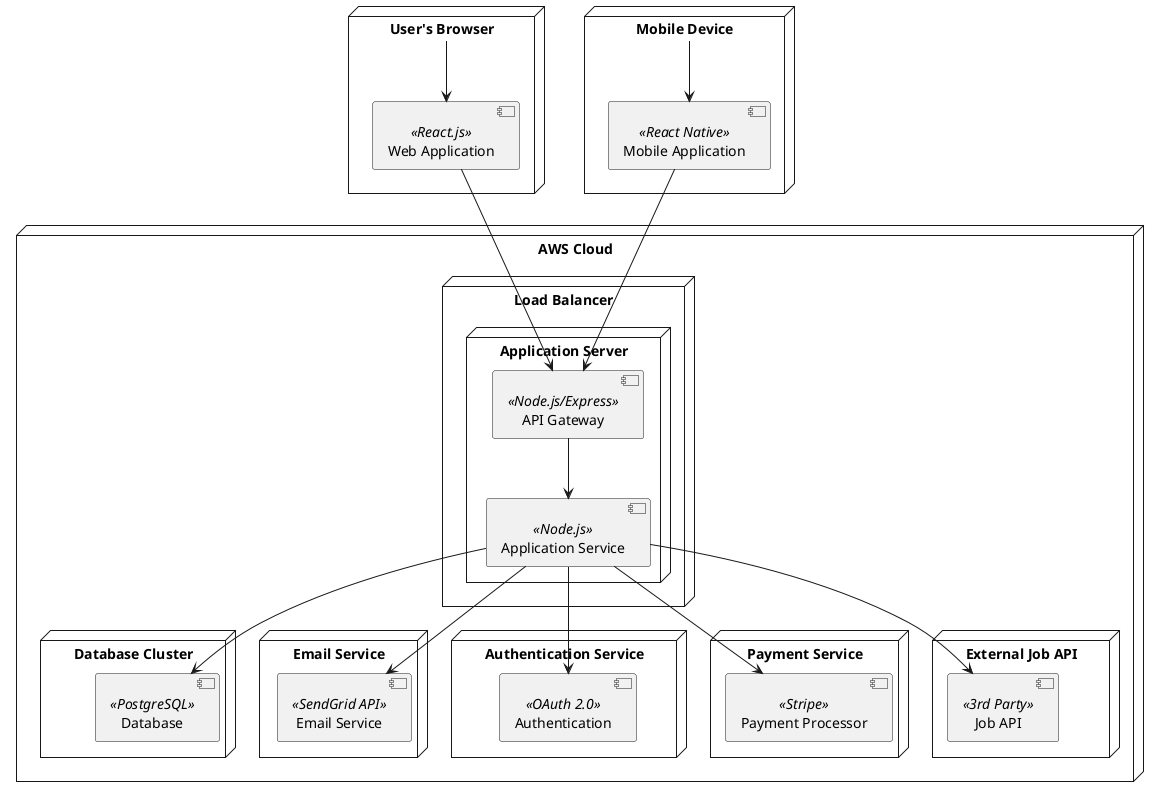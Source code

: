 @startuml DeploymentDiagram

node "User's Browser" as browser {
    [Web Application] <<React.js>>
}

node "Mobile Device" as mobile {
    [Mobile Application] <<React Native>>
}

node "AWS Cloud" as cloud {
    node "Load Balancer" as lb {
        node "Application Server" as app_server {
            [API Gateway] <<Node.js/Express>>
            [Application Service] <<Node.js>>
        }
    }

    node "Database Cluster" as db {
        [Database] <<PostgreSQL>>
    }

    node "Email Service" as email {
        [Email Service] <<SendGrid API>>
    }

    node "Authentication Service" as auth {
        [Authentication] <<OAuth 2.0>>
    }

    node "Payment Service" as payment {
        [Payment Processor] <<Stripe>>
    }

    node "External Job API" as job_api {
        [Job API] <<3rd Party>>
    }
}

browser --> [Web Application]
mobile --> [Mobile Application]
[Web Application] --> [API Gateway]
[Mobile Application] --> [API Gateway]
[API Gateway] --> [Application Service]
[Application Service] --> [Database]
[Application Service] --> [Email Service]
[Application Service] --> [Authentication]
[Application Service] --> [Payment Processor]
[Application Service] --> [Job API]

@enduml
